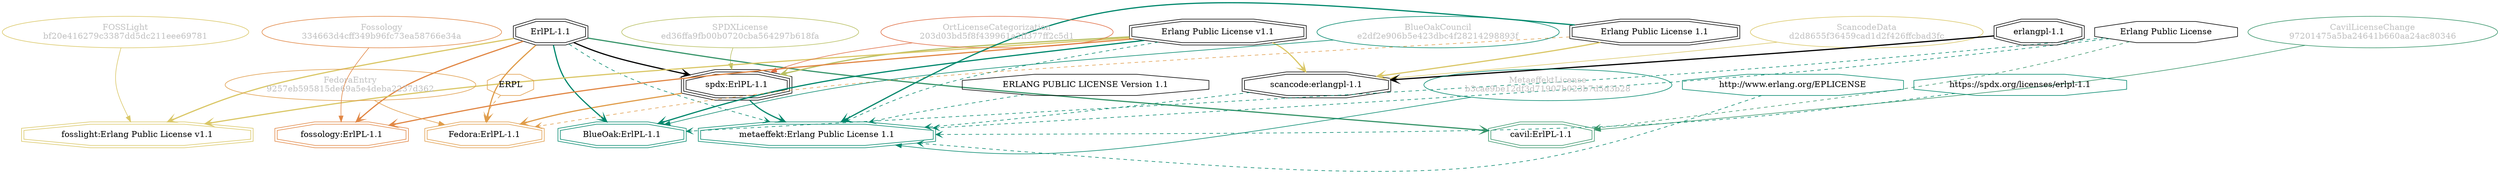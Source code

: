 strict digraph {
    node [shape=box];
    graph [splines=curved];
    1625 [label="SPDXLicense\ned36ffa9fb00b0720cba564297b618fa"
         ,fontcolor=gray
         ,color="#b8bf62"
         ,fillcolor="beige;1"
         ,shape=ellipse];
    1626 [label="spdx:ErlPL-1.1"
         ,shape=tripleoctagon];
    1627 [label="ErlPL-1.1"
         ,shape=doubleoctagon];
    1628 [label="Erlang Public License v1.1"
         ,shape=doubleoctagon];
    6345 [label="FedoraEntry\n9257eb595815de69a5e4deba2237d362"
         ,fontcolor=gray
         ,color="#e09d4b"
         ,fillcolor="beige;1"
         ,shape=ellipse];
    6346 [label="Fedora:ErlPL-1.1"
         ,color="#e09d4b"
         ,shape=doubleoctagon];
    6347 [label="Erlang Public License 1.1"
         ,shape=doubleoctagon];
    6348 [label=ERPL
         ,color="#e09d4b"
         ,shape=octagon];
    9395 [label="BlueOakCouncil\ne2df2e906b5e423dbc4f28214298893f"
         ,fontcolor=gray
         ,color="#00876c"
         ,fillcolor="beige;1"
         ,shape=ellipse];
    9396 [label="BlueOak:ErlPL-1.1"
         ,color="#00876c"
         ,shape=doubleoctagon];
    9397 [label="Erlang Public License"
         ,shape=octagon];
    15220 [label="ScancodeData\nd2d8655f36459cad1d2f426ffcbad3fc"
          ,fontcolor=gray
          ,color="#dac767"
          ,fillcolor="beige;1"
          ,shape=ellipse];
    15221 [label="scancode:erlangpl-1.1"
          ,shape=doubleoctagon];
    15222 [label="erlangpl-1.1"
          ,shape=doubleoctagon];
    26861 [label="Fossology\n334663d4cff349b96fc73ea58766e34a"
          ,fontcolor=gray
          ,color="#e18745"
          ,fillcolor="beige;1"
          ,shape=ellipse];
    26862 [label="fossology:ErlPL-1.1"
          ,color="#e18745"
          ,shape=doubleoctagon];
    28675 [label="OrtLicenseCategorization\n203d03bd5f8f439961a2ff377ff2c5d1"
          ,fontcolor=gray
          ,color="#e06f45"
          ,fillcolor="beige;1"
          ,shape=ellipse];
    36774 [label="CavilLicenseChange\n97201475a5ba24641b660aa24ac80346"
          ,fontcolor=gray
          ,color="#379469"
          ,fillcolor="beige;1"
          ,shape=ellipse];
    36775 [label="cavil:ErlPL-1.1"
          ,color="#379469"
          ,shape=doubleoctagon];
    41590 [label="MetaeffektLicense\nb3cae9be12df3d71907b023b7d5d3b28"
          ,fontcolor=gray
          ,color="#00876c"
          ,fillcolor="beige;1"
          ,shape=ellipse];
    41591 [label="metaeffekt:Erlang Public License 1.1"
          ,color="#00876c"
          ,shape=doubleoctagon];
    41592 [label="http://www.erlang.org/EPLICENSE"
          ,color="#00876c"
          ,shape=octagon];
    41594 [label="https://spdx.org/licenses/erlpl-1.1"
          ,color="#00876c"
          ,shape=octagon];
    41596 [label="ERLANG PUBLIC LICENSE Version 1.1"
          ,shape=octagon];
    51117 [label="FOSSLight\nbf20e416279c3387dd5dc211eee69781"
          ,fontcolor=gray
          ,color="#dac767"
          ,fillcolor="beige;1"
          ,shape=ellipse];
    51118 [label="fosslight:Erlang Public License v1.1"
          ,color="#dac767"
          ,shape=doubleoctagon];
    1625 -> 1626 [weight=0.5
                 ,color="#b8bf62"];
    1626 -> 6346 [style=bold
                 ,arrowhead=vee
                 ,weight=0.7
                 ,color="#e09d4b"];
    1626 -> 41591 [style=bold
                  ,arrowhead=vee
                  ,weight=0.7
                  ,color="#00876c"];
    1627 -> 1626 [style=bold
                 ,arrowhead=vee
                 ,weight=0.7];
    1627 -> 6346 [style=bold
                 ,arrowhead=vee
                 ,weight=0.7
                 ,color="#e09d4b"];
    1627 -> 9396 [style=bold
                 ,arrowhead=vee
                 ,weight=0.7
                 ,color="#00876c"];
    1627 -> 26862 [style=bold
                  ,arrowhead=vee
                  ,weight=0.7
                  ,color="#e18745"];
    1627 -> 36775 [style=bold
                  ,arrowhead=vee
                  ,weight=0.7
                  ,color="#379469"];
    1627 -> 36775 [style=bold
                  ,arrowhead=vee
                  ,weight=0.7
                  ,color="#379469"];
    1627 -> 41591 [style=dashed
                  ,arrowhead=vee
                  ,weight=0.5
                  ,color="#00876c"];
    1627 -> 51118 [style=bold
                  ,arrowhead=vee
                  ,weight=0.7
                  ,color="#dac767"];
    1628 -> 1626 [style=bold
                 ,arrowhead=vee
                 ,weight=0.7
                 ,color="#b8bf62"];
    1628 -> 9396 [style=bold
                 ,arrowhead=vee
                 ,weight=0.7
                 ,color="#00876c"];
    1628 -> 15221 [style=bold
                  ,arrowhead=vee
                  ,weight=0.7
                  ,color="#dac767"];
    1628 -> 26862 [style=bold
                  ,arrowhead=vee
                  ,weight=0.7
                  ,color="#e18745"];
    1628 -> 41591 [style=dashed
                  ,arrowhead=vee
                  ,weight=0.5
                  ,color="#00876c"];
    1628 -> 51118 [style=bold
                  ,arrowhead=vee
                  ,weight=0.7
                  ,color="#dac767"];
    6345 -> 6346 [weight=0.5
                 ,color="#e09d4b"];
    6347 -> 6346 [style=dashed
                 ,arrowhead=vee
                 ,weight=0.5
                 ,color="#e09d4b"];
    6347 -> 15221 [style=bold
                  ,arrowhead=vee
                  ,weight=0.7
                  ,color="#dac767"];
    6347 -> 41591 [style=bold
                  ,arrowhead=vee
                  ,weight=0.7
                  ,color="#00876c"];
    6348 -> 6346 [style=dashed
                 ,arrowhead=vee
                 ,weight=0.5
                 ,color="#e09d4b"];
    9395 -> 9396 [weight=0.5
                 ,color="#00876c"];
    9397 -> 9396 [style=dashed
                 ,arrowhead=vee
                 ,weight=0.5
                 ,color="#00876c"];
    9397 -> 36775 [style=dashed
                  ,arrowhead=vee
                  ,weight=0.5
                  ,color="#379469"];
    9397 -> 41591 [style=dashed
                  ,arrowhead=vee
                  ,weight=0.5
                  ,color="#00876c"];
    15220 -> 15221 [weight=0.5
                   ,color="#dac767"];
    15221 -> 41591 [style=dashed
                   ,arrowhead=vee
                   ,weight=0.5
                   ,color="#00876c"];
    15222 -> 15221 [style=bold
                   ,arrowhead=vee
                   ,weight=0.7];
    26861 -> 26862 [weight=0.5
                   ,color="#e18745"];
    28675 -> 1626 [weight=0.5
                  ,color="#e06f45"];
    36774 -> 36775 [weight=0.5
                   ,color="#379469"];
    41590 -> 41591 [weight=0.5
                   ,color="#00876c"];
    41592 -> 41591 [style=dashed
                   ,arrowhead=vee
                   ,weight=0.5
                   ,color="#00876c"];
    41594 -> 41591 [style=dashed
                   ,arrowhead=vee
                   ,weight=0.5
                   ,color="#00876c"];
    41596 -> 41591 [style=dashed
                   ,arrowhead=vee
                   ,weight=0.5
                   ,color="#00876c"];
    51117 -> 51118 [weight=0.5
                   ,color="#dac767"];
}
